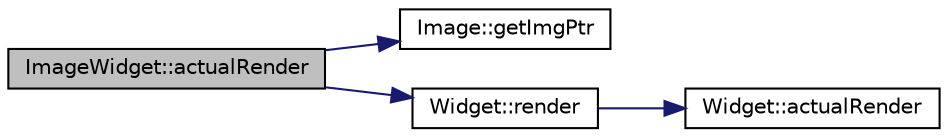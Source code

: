 digraph "ImageWidget::actualRender"
{
 // INTERACTIVE_SVG=YES
  edge [fontname="Helvetica",fontsize="10",labelfontname="Helvetica",labelfontsize="10"];
  node [fontname="Helvetica",fontsize="10",shape=record];
  rankdir="LR";
  Node25 [label="ImageWidget::actualRender",height=0.2,width=0.4,color="black", fillcolor="grey75", style="filled", fontcolor="black"];
  Node25 -> Node26 [color="midnightblue",fontsize="10",style="solid",fontname="Helvetica"];
  Node26 [label="Image::getImgPtr",height=0.2,width=0.4,color="black", fillcolor="white", style="filled",URL="$class_image.html#a657a199518956ca160b1100c2147b41d"];
  Node25 -> Node27 [color="midnightblue",fontsize="10",style="solid",fontname="Helvetica"];
  Node27 [label="Widget::render",height=0.2,width=0.4,color="black", fillcolor="white", style="filled",URL="$class_widget.html#a2516fd56cac645cb3aacef37937c49d3"];
  Node27 -> Node28 [color="midnightblue",fontsize="10",style="solid",fontname="Helvetica"];
  Node28 [label="Widget::actualRender",height=0.2,width=0.4,color="black", fillcolor="white", style="filled",URL="$class_widget.html#a5ff4883144670b8c93b41e440e3d4446"];
}

